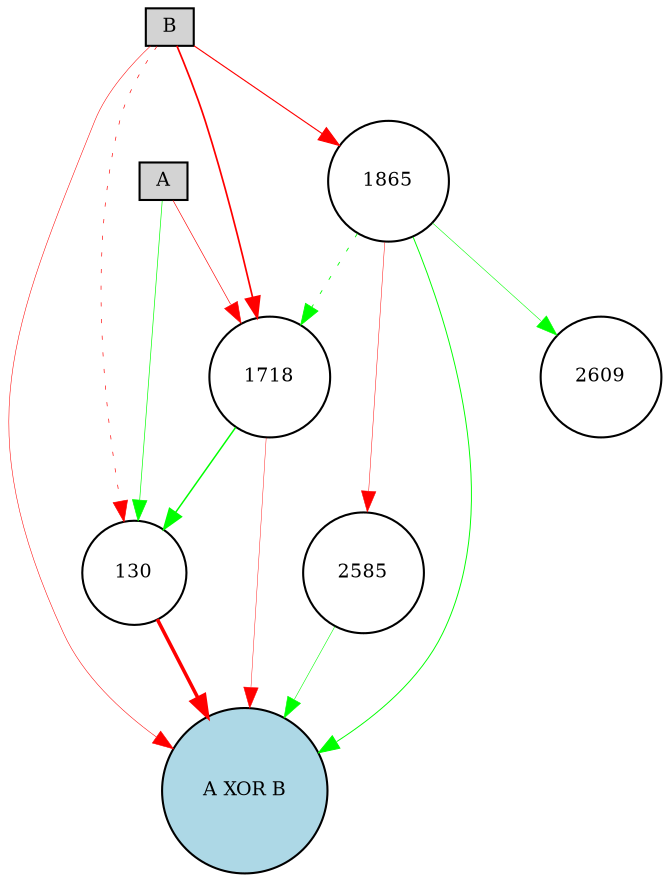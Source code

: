 digraph {
	node [fontsize=9 height=0.2 shape=circle width=0.2]
	A [fillcolor=lightgray shape=box style=filled]
	B [fillcolor=lightgray shape=box style=filled]
	"A XOR B" [fillcolor=lightblue style=filled]
	130 [fillcolor=white style=filled]
	1865 [fillcolor=white style=filled]
	2609 [fillcolor=white style=filled]
	1718 [fillcolor=white style=filled]
	2585 [fillcolor=white style=filled]
	A -> 130 [color=green penwidth=0.3215064574380688 style=solid]
	B -> 130 [color=red penwidth=0.3165248495661488 style=dotted]
	130 -> "A XOR B" [color=red penwidth=1.7005201113411315 style=solid]
	B -> "A XOR B" [color=red penwidth=0.251129061610471 style=solid]
	B -> 1718 [color=red penwidth=0.8257479368519759 style=solid]
	1718 -> 130 [color=green penwidth=0.7178601062564808 style=solid]
	B -> 1865 [color=red penwidth=0.5378390060185174 style=solid]
	1865 -> 1718 [color=green penwidth=0.4124935893751075 style=dotted]
	A -> 1718 [color=red penwidth=0.3057123156459801 style=solid]
	1865 -> "A XOR B" [color=green penwidth=0.4575786996787019 style=solid]
	1718 -> "A XOR B" [color=red penwidth=0.2034515082332909 style=solid]
	1865 -> 2585 [color=red penwidth=0.22592660211840132 style=solid]
	2585 -> "A XOR B" [color=green penwidth=0.27099411418684527 style=solid]
	1865 -> 2609 [color=green penwidth=0.2673467407362504 style=solid]
}
